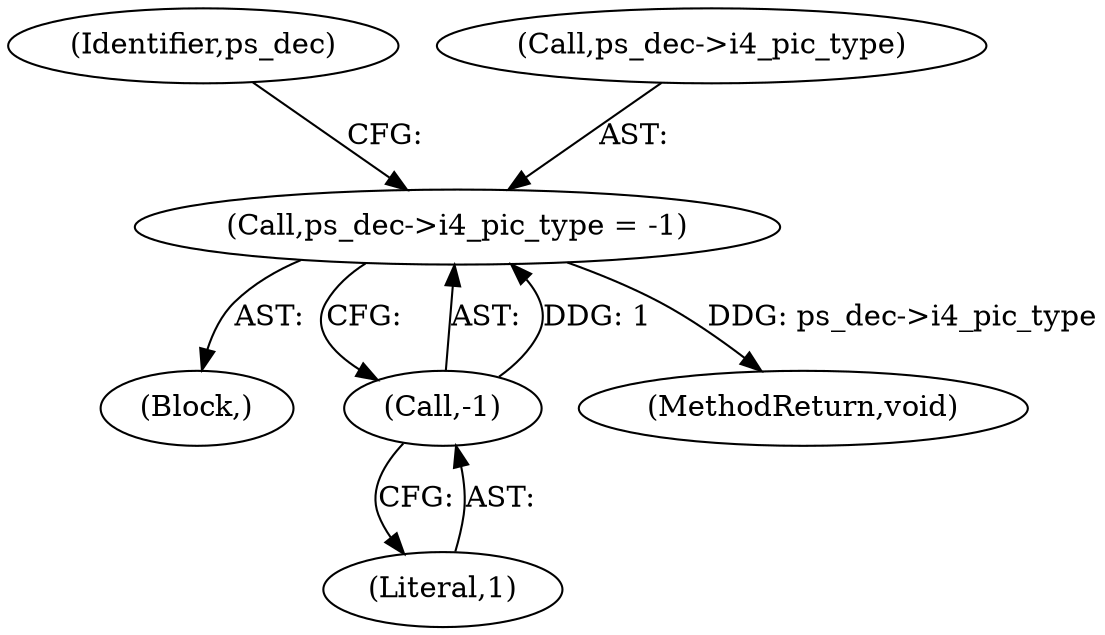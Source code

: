 digraph "0_Android_ecf6c7ce6d5a22d52160698aab44fc234c63291a@pointer" {
"1000669" [label="(Call,ps_dec->i4_pic_type = -1)"];
"1000673" [label="(Call,-1)"];
"1000669" [label="(Call,ps_dec->i4_pic_type = -1)"];
"1000674" [label="(Literal,1)"];
"1000673" [label="(Call,-1)"];
"1000121" [label="(Block,)"];
"1000677" [label="(Identifier,ps_dec)"];
"1000670" [label="(Call,ps_dec->i4_pic_type)"];
"1000956" [label="(MethodReturn,void)"];
"1000669" -> "1000121"  [label="AST: "];
"1000669" -> "1000673"  [label="CFG: "];
"1000670" -> "1000669"  [label="AST: "];
"1000673" -> "1000669"  [label="AST: "];
"1000677" -> "1000669"  [label="CFG: "];
"1000669" -> "1000956"  [label="DDG: ps_dec->i4_pic_type"];
"1000673" -> "1000669"  [label="DDG: 1"];
"1000673" -> "1000674"  [label="CFG: "];
"1000674" -> "1000673"  [label="AST: "];
}
